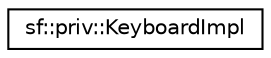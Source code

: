 digraph "Graphical Class Hierarchy"
{
 // LATEX_PDF_SIZE
  edge [fontname="Helvetica",fontsize="10",labelfontname="Helvetica",labelfontsize="10"];
  node [fontname="Helvetica",fontsize="10",shape=record];
  rankdir="LR";
  Node0 [label="sf::priv::KeyboardImpl",height=0.2,width=0.4,color="black", fillcolor="white", style="filled",URL="$d7/d8a/classsf_1_1priv_1_1KeyboardImpl.html",tooltip="sf::priv::KeyboardImpl helper"];
}
